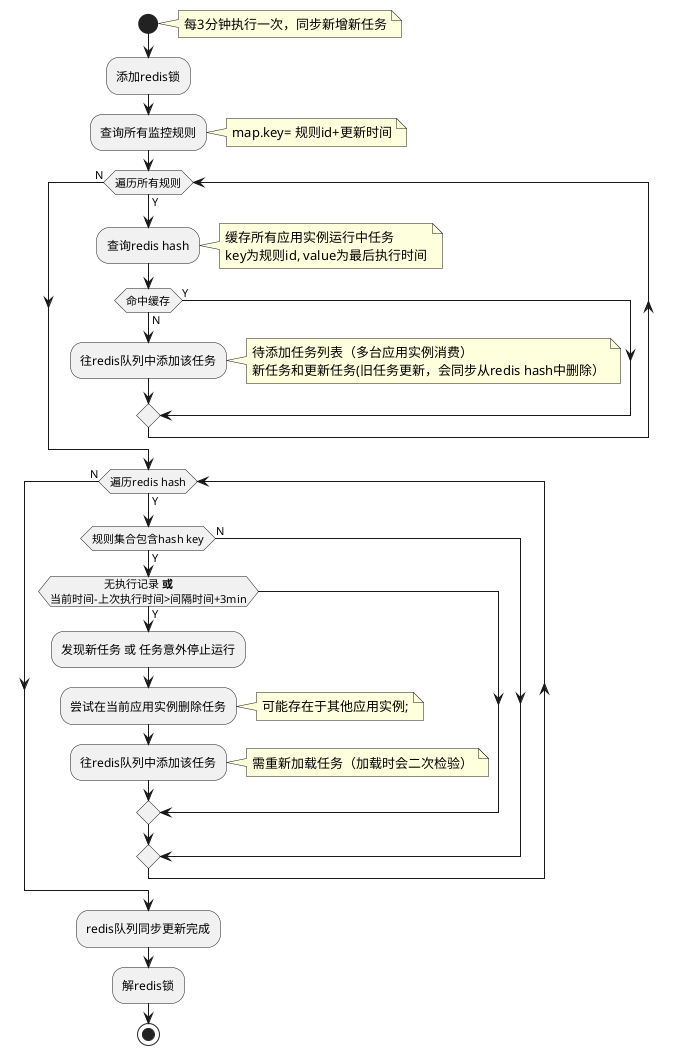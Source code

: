 
@startuml
start
note right:每3分钟执行一次，同步新增新任务
:添加redis锁;
:查询所有监控规则;
note right:map.key= 规则id+更新时间
while(遍历所有规则) is (Y)
    :查询redis hash;
    note right:缓存所有应用实例运行中任务\nkey为规则id, value为最后执行时间
    if(命中缓存) then (N)
        :往redis队列中添加该任务;
        note right
        待添加任务列表（多台应用实例消费）
        新任务和更新任务(旧任务更新，会同步从redis hash中删除）
        end note
    else (Y)
    endif
endwhile (N)

while(遍历redis hash) is (Y)
    if(规则集合包含hash key) then(Y)
        if(                   无执行记录 <b>或</B>\n当前时间-上次执行时间>间隔时间+3min) then (Y)
            :发现新任务 或 任务意外停止运行;
            :尝试在当前应用实例删除任务;
            note right:可能存在于其他应用实例;
            :往redis队列中添加该任务;
            note right
            需重新加载任务（加载时会二次检验）
            end note
        endif
    else (N)
    endif
endwhile (N)
:redis队列同步更新完成;
:解redis锁;
stop

@enduml